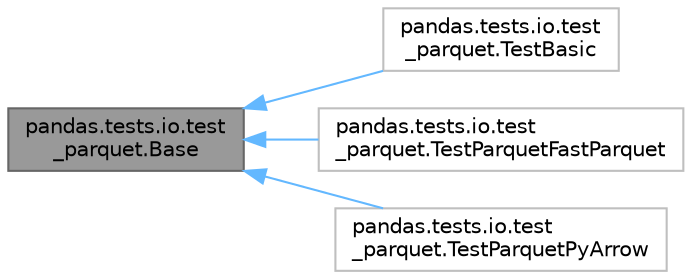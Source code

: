 digraph "pandas.tests.io.test_parquet.Base"
{
 // LATEX_PDF_SIZE
  bgcolor="transparent";
  edge [fontname=Helvetica,fontsize=10,labelfontname=Helvetica,labelfontsize=10];
  node [fontname=Helvetica,fontsize=10,shape=box,height=0.2,width=0.4];
  rankdir="LR";
  Node1 [id="Node000001",label="pandas.tests.io.test\l_parquet.Base",height=0.2,width=0.4,color="gray40", fillcolor="grey60", style="filled", fontcolor="black",tooltip=" "];
  Node1 -> Node2 [id="edge1_Node000001_Node000002",dir="back",color="steelblue1",style="solid",tooltip=" "];
  Node2 [id="Node000002",label="pandas.tests.io.test\l_parquet.TestBasic",height=0.2,width=0.4,color="grey75", fillcolor="white", style="filled",URL="$dc/d25/classpandas_1_1tests_1_1io_1_1test__parquet_1_1TestBasic.html",tooltip=" "];
  Node1 -> Node3 [id="edge2_Node000001_Node000003",dir="back",color="steelblue1",style="solid",tooltip=" "];
  Node3 [id="Node000003",label="pandas.tests.io.test\l_parquet.TestParquetFastParquet",height=0.2,width=0.4,color="grey75", fillcolor="white", style="filled",URL="$d8/d8f/classpandas_1_1tests_1_1io_1_1test__parquet_1_1TestParquetFastParquet.html",tooltip=" "];
  Node1 -> Node4 [id="edge3_Node000001_Node000004",dir="back",color="steelblue1",style="solid",tooltip=" "];
  Node4 [id="Node000004",label="pandas.tests.io.test\l_parquet.TestParquetPyArrow",height=0.2,width=0.4,color="grey75", fillcolor="white", style="filled",URL="$da/da9/classpandas_1_1tests_1_1io_1_1test__parquet_1_1TestParquetPyArrow.html",tooltip=" "];
}

